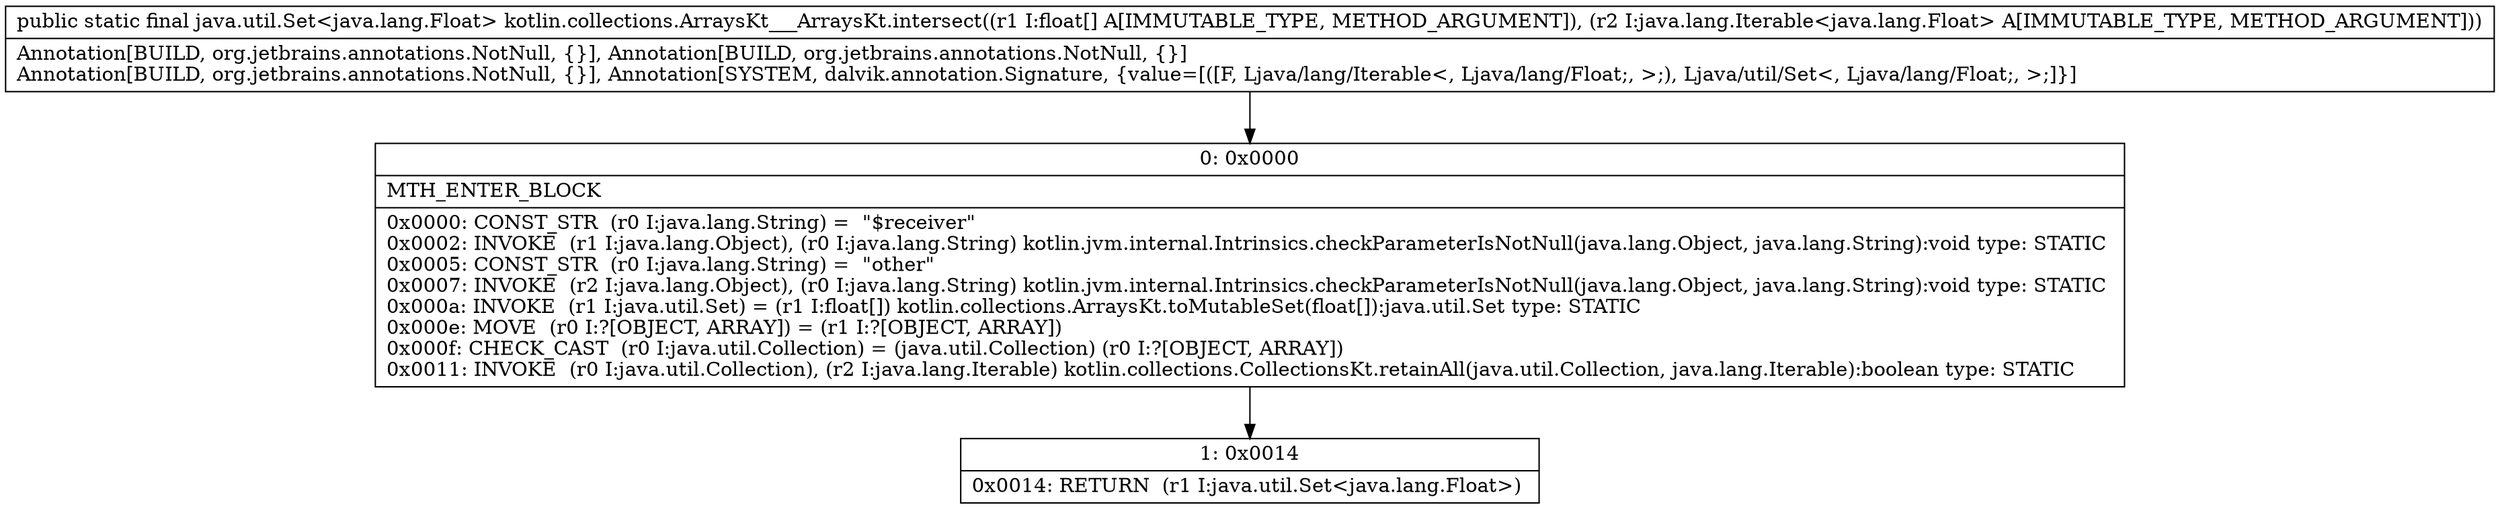 digraph "CFG forkotlin.collections.ArraysKt___ArraysKt.intersect([FLjava\/lang\/Iterable;)Ljava\/util\/Set;" {
Node_0 [shape=record,label="{0\:\ 0x0000|MTH_ENTER_BLOCK\l|0x0000: CONST_STR  (r0 I:java.lang.String) =  \"$receiver\" \l0x0002: INVOKE  (r1 I:java.lang.Object), (r0 I:java.lang.String) kotlin.jvm.internal.Intrinsics.checkParameterIsNotNull(java.lang.Object, java.lang.String):void type: STATIC \l0x0005: CONST_STR  (r0 I:java.lang.String) =  \"other\" \l0x0007: INVOKE  (r2 I:java.lang.Object), (r0 I:java.lang.String) kotlin.jvm.internal.Intrinsics.checkParameterIsNotNull(java.lang.Object, java.lang.String):void type: STATIC \l0x000a: INVOKE  (r1 I:java.util.Set) = (r1 I:float[]) kotlin.collections.ArraysKt.toMutableSet(float[]):java.util.Set type: STATIC \l0x000e: MOVE  (r0 I:?[OBJECT, ARRAY]) = (r1 I:?[OBJECT, ARRAY]) \l0x000f: CHECK_CAST  (r0 I:java.util.Collection) = (java.util.Collection) (r0 I:?[OBJECT, ARRAY]) \l0x0011: INVOKE  (r0 I:java.util.Collection), (r2 I:java.lang.Iterable) kotlin.collections.CollectionsKt.retainAll(java.util.Collection, java.lang.Iterable):boolean type: STATIC \l}"];
Node_1 [shape=record,label="{1\:\ 0x0014|0x0014: RETURN  (r1 I:java.util.Set\<java.lang.Float\>) \l}"];
MethodNode[shape=record,label="{public static final java.util.Set\<java.lang.Float\> kotlin.collections.ArraysKt___ArraysKt.intersect((r1 I:float[] A[IMMUTABLE_TYPE, METHOD_ARGUMENT]), (r2 I:java.lang.Iterable\<java.lang.Float\> A[IMMUTABLE_TYPE, METHOD_ARGUMENT]))  | Annotation[BUILD, org.jetbrains.annotations.NotNull, \{\}], Annotation[BUILD, org.jetbrains.annotations.NotNull, \{\}]\lAnnotation[BUILD, org.jetbrains.annotations.NotNull, \{\}], Annotation[SYSTEM, dalvik.annotation.Signature, \{value=[([F, Ljava\/lang\/Iterable\<, Ljava\/lang\/Float;, \>;), Ljava\/util\/Set\<, Ljava\/lang\/Float;, \>;]\}]\l}"];
MethodNode -> Node_0;
Node_0 -> Node_1;
}

